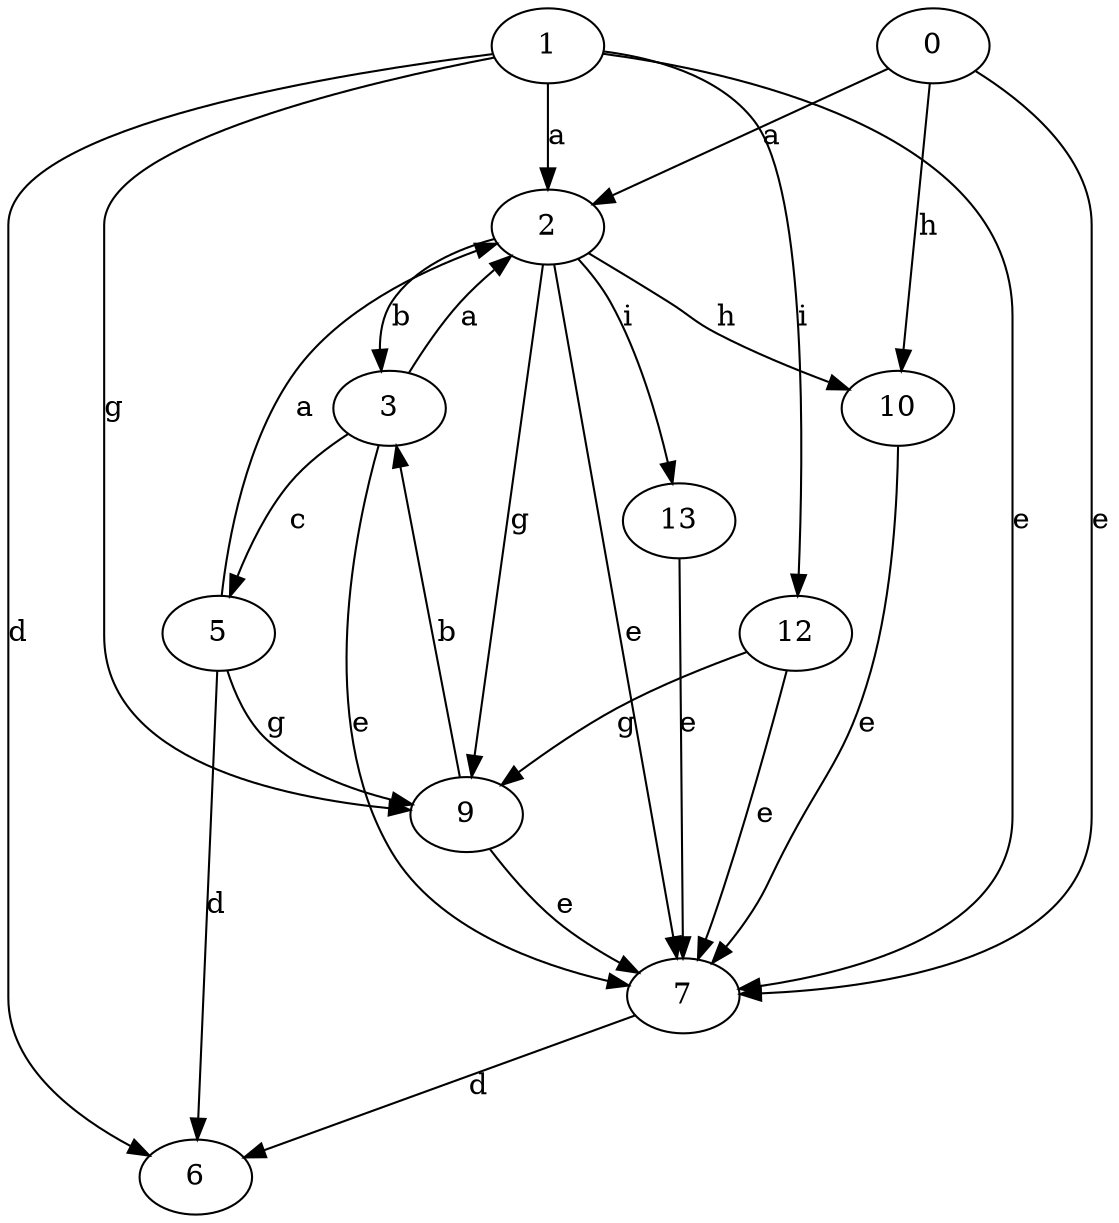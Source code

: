 strict digraph  {
1;
2;
3;
5;
6;
7;
0;
9;
10;
12;
13;
1 -> 2  [label=a];
1 -> 6  [label=d];
1 -> 7  [label=e];
1 -> 9  [label=g];
1 -> 12  [label=i];
2 -> 3  [label=b];
2 -> 7  [label=e];
2 -> 9  [label=g];
2 -> 10  [label=h];
2 -> 13  [label=i];
3 -> 2  [label=a];
3 -> 5  [label=c];
3 -> 7  [label=e];
5 -> 2  [label=a];
5 -> 6  [label=d];
5 -> 9  [label=g];
7 -> 6  [label=d];
0 -> 2  [label=a];
0 -> 7  [label=e];
0 -> 10  [label=h];
9 -> 3  [label=b];
9 -> 7  [label=e];
10 -> 7  [label=e];
12 -> 7  [label=e];
12 -> 9  [label=g];
13 -> 7  [label=e];
}
